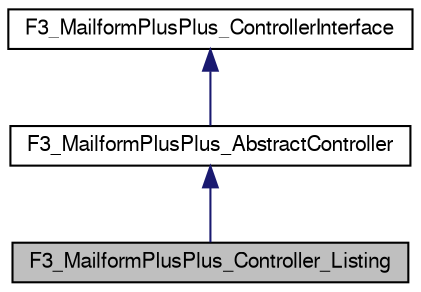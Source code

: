 digraph G
{
  edge [fontname="FreeSans",fontsize="10",labelfontname="FreeSans",labelfontsize="10"];
  node [fontname="FreeSans",fontsize="10",shape=record];
  Node1 [label="F3_MailformPlusPlus_Controller_Listing",height=0.2,width=0.4,color="black", fillcolor="grey75", style="filled" fontcolor="black"];
  Node2 -> Node1 [dir=back,color="midnightblue",fontsize="10",style="solid",fontname="FreeSans"];
  Node2 [label="F3_MailformPlusPlus_AbstractController",height=0.2,width=0.4,color="black", fillcolor="white", style="filled",URL="$dc/d37/class_f3___mailform_plus_plus___abstract_controller.html"];
  Node3 -> Node2 [dir=back,color="midnightblue",fontsize="10",style="solid",fontname="FreeSans"];
  Node3 [label="F3_MailformPlusPlus_ControllerInterface",height=0.2,width=0.4,color="black", fillcolor="white", style="filled",URL="$d3/dee/interface_f3___mailform_plus_plus___controller_interface.html"];
}
